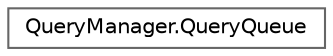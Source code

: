 digraph "Graphical Class Hierarchy"
{
 // LATEX_PDF_SIZE
  bgcolor="transparent";
  edge [fontname=Helvetica,fontsize=10,labelfontname=Helvetica,labelfontsize=10];
  node [fontname=Helvetica,fontsize=10,shape=box,height=0.2,width=0.4];
  rankdir="LR";
  Node0 [id="Node000000",label="QueryManager.QueryQueue",height=0.2,width=0.4,color="grey40", fillcolor="white", style="filled",URL="$struct_query_manager_1_1_query_queue.html",tooltip="Represents a queued query task, including the query, a callback, and the fetch method."];
}
